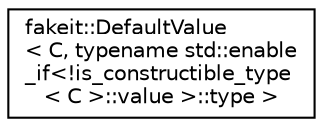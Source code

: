 digraph "Graphical Class Hierarchy"
{
  edge [fontname="Helvetica",fontsize="10",labelfontname="Helvetica",labelfontsize="10"];
  node [fontname="Helvetica",fontsize="10",shape=record];
  rankdir="LR";
  Node1 [label="fakeit::DefaultValue\l\< C, typename std::enable\l_if\<!is_constructible_type\l\< C \>::value \>::type \>",height=0.2,width=0.4,color="black", fillcolor="white", style="filled",URL="$d6/dad/structfakeit_1_1DefaultValue_3_01C_00_01typename_01std_1_1enable__if_3_9is__constructible__type_237d75e2cfb810085e1504a1340d5949.html"];
}
